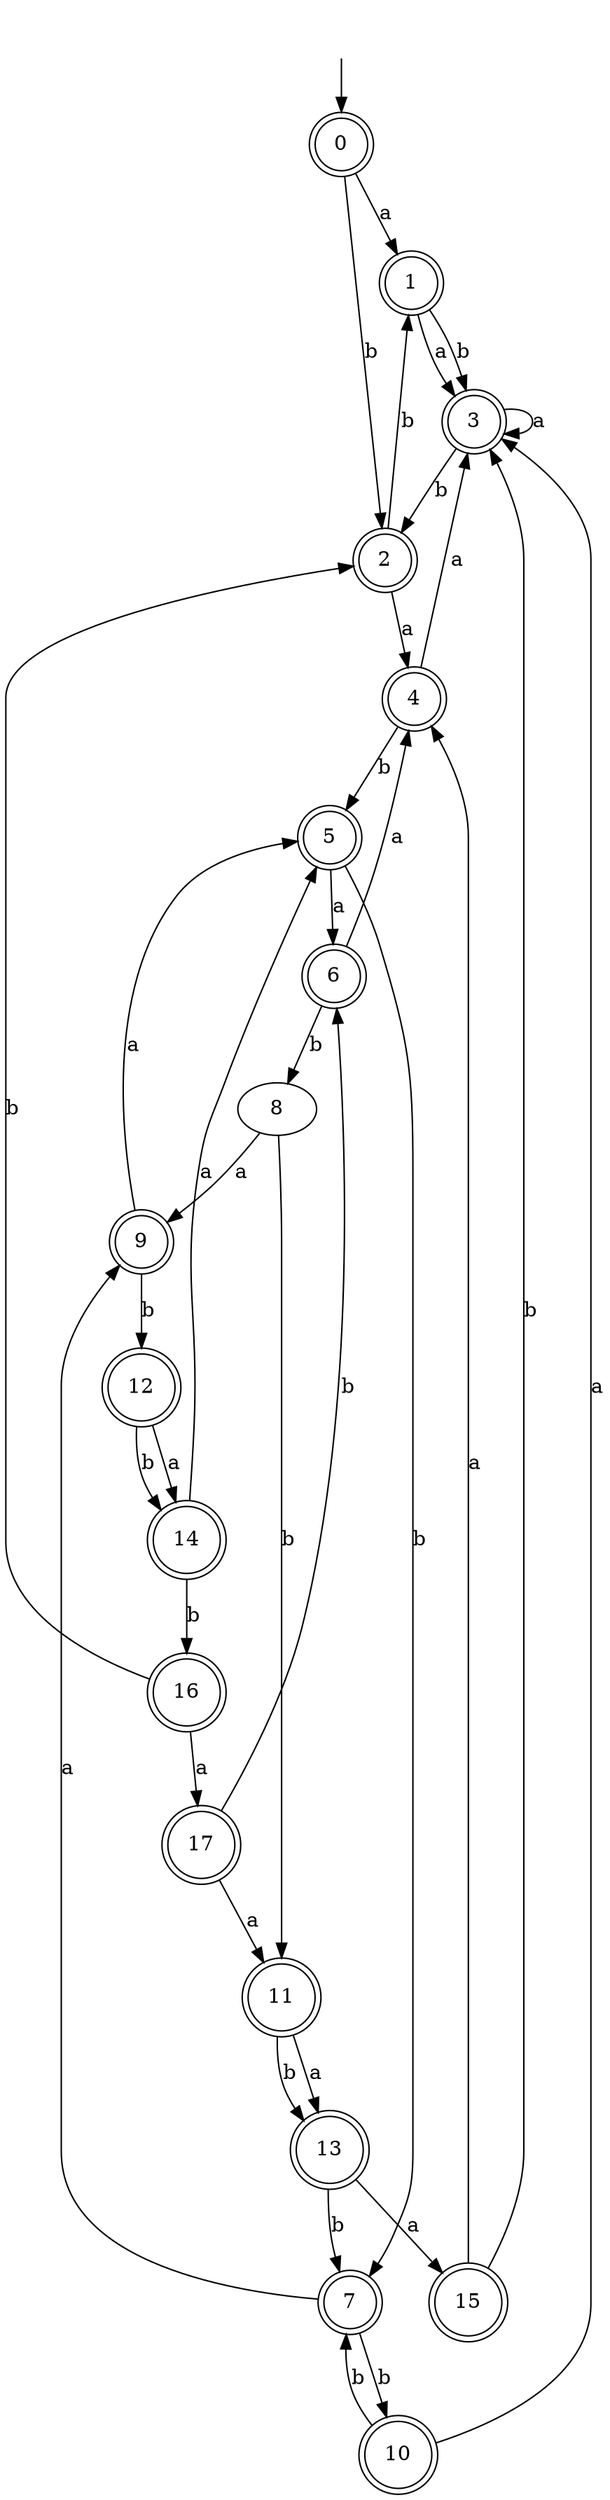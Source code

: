 digraph RandomDFA {
  __start0 [label="", shape=none];
  __start0 -> 0 [label=""];
  0 [shape=circle] [shape=doublecircle]
  0 -> 1 [label="a"]
  0 -> 2 [label="b"]
  1 [shape=doublecircle]
  1 -> 3 [label="a"]
  1 -> 3 [label="b"]
  2 [shape=doublecircle]
  2 -> 4 [label="a"]
  2 -> 1 [label="b"]
  3 [shape=doublecircle]
  3 -> 3 [label="a"]
  3 -> 2 [label="b"]
  4 [shape=doublecircle]
  4 -> 3 [label="a"]
  4 -> 5 [label="b"]
  5 [shape=doublecircle]
  5 -> 6 [label="a"]
  5 -> 7 [label="b"]
  6 [shape=doublecircle]
  6 -> 4 [label="a"]
  6 -> 8 [label="b"]
  7 [shape=doublecircle]
  7 -> 9 [label="a"]
  7 -> 10 [label="b"]
  8
  8 -> 9 [label="a"]
  8 -> 11 [label="b"]
  9 [shape=doublecircle]
  9 -> 5 [label="a"]
  9 -> 12 [label="b"]
  10 [shape=doublecircle]
  10 -> 3 [label="a"]
  10 -> 7 [label="b"]
  11 [shape=doublecircle]
  11 -> 13 [label="a"]
  11 -> 13 [label="b"]
  12 [shape=doublecircle]
  12 -> 14 [label="a"]
  12 -> 14 [label="b"]
  13 [shape=doublecircle]
  13 -> 15 [label="a"]
  13 -> 7 [label="b"]
  14 [shape=doublecircle]
  14 -> 5 [label="a"]
  14 -> 16 [label="b"]
  15 [shape=doublecircle]
  15 -> 4 [label="a"]
  15 -> 3 [label="b"]
  16 [shape=doublecircle]
  16 -> 17 [label="a"]
  16 -> 2 [label="b"]
  17 [shape=doublecircle]
  17 -> 11 [label="a"]
  17 -> 6 [label="b"]
}
